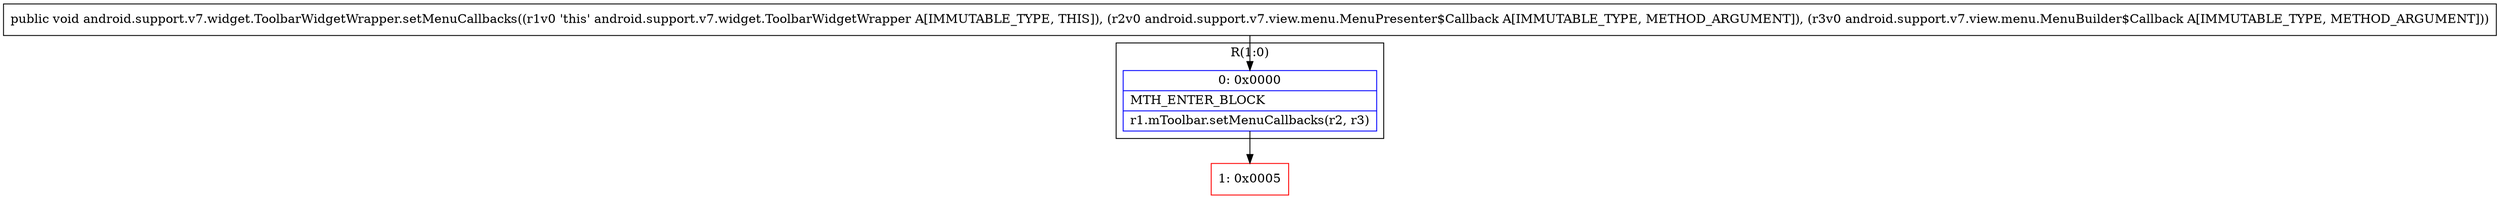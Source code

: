 digraph "CFG forandroid.support.v7.widget.ToolbarWidgetWrapper.setMenuCallbacks(Landroid\/support\/v7\/view\/menu\/MenuPresenter$Callback;Landroid\/support\/v7\/view\/menu\/MenuBuilder$Callback;)V" {
subgraph cluster_Region_1011976686 {
label = "R(1:0)";
node [shape=record,color=blue];
Node_0 [shape=record,label="{0\:\ 0x0000|MTH_ENTER_BLOCK\l|r1.mToolbar.setMenuCallbacks(r2, r3)\l}"];
}
Node_1 [shape=record,color=red,label="{1\:\ 0x0005}"];
MethodNode[shape=record,label="{public void android.support.v7.widget.ToolbarWidgetWrapper.setMenuCallbacks((r1v0 'this' android.support.v7.widget.ToolbarWidgetWrapper A[IMMUTABLE_TYPE, THIS]), (r2v0 android.support.v7.view.menu.MenuPresenter$Callback A[IMMUTABLE_TYPE, METHOD_ARGUMENT]), (r3v0 android.support.v7.view.menu.MenuBuilder$Callback A[IMMUTABLE_TYPE, METHOD_ARGUMENT])) }"];
MethodNode -> Node_0;
Node_0 -> Node_1;
}

